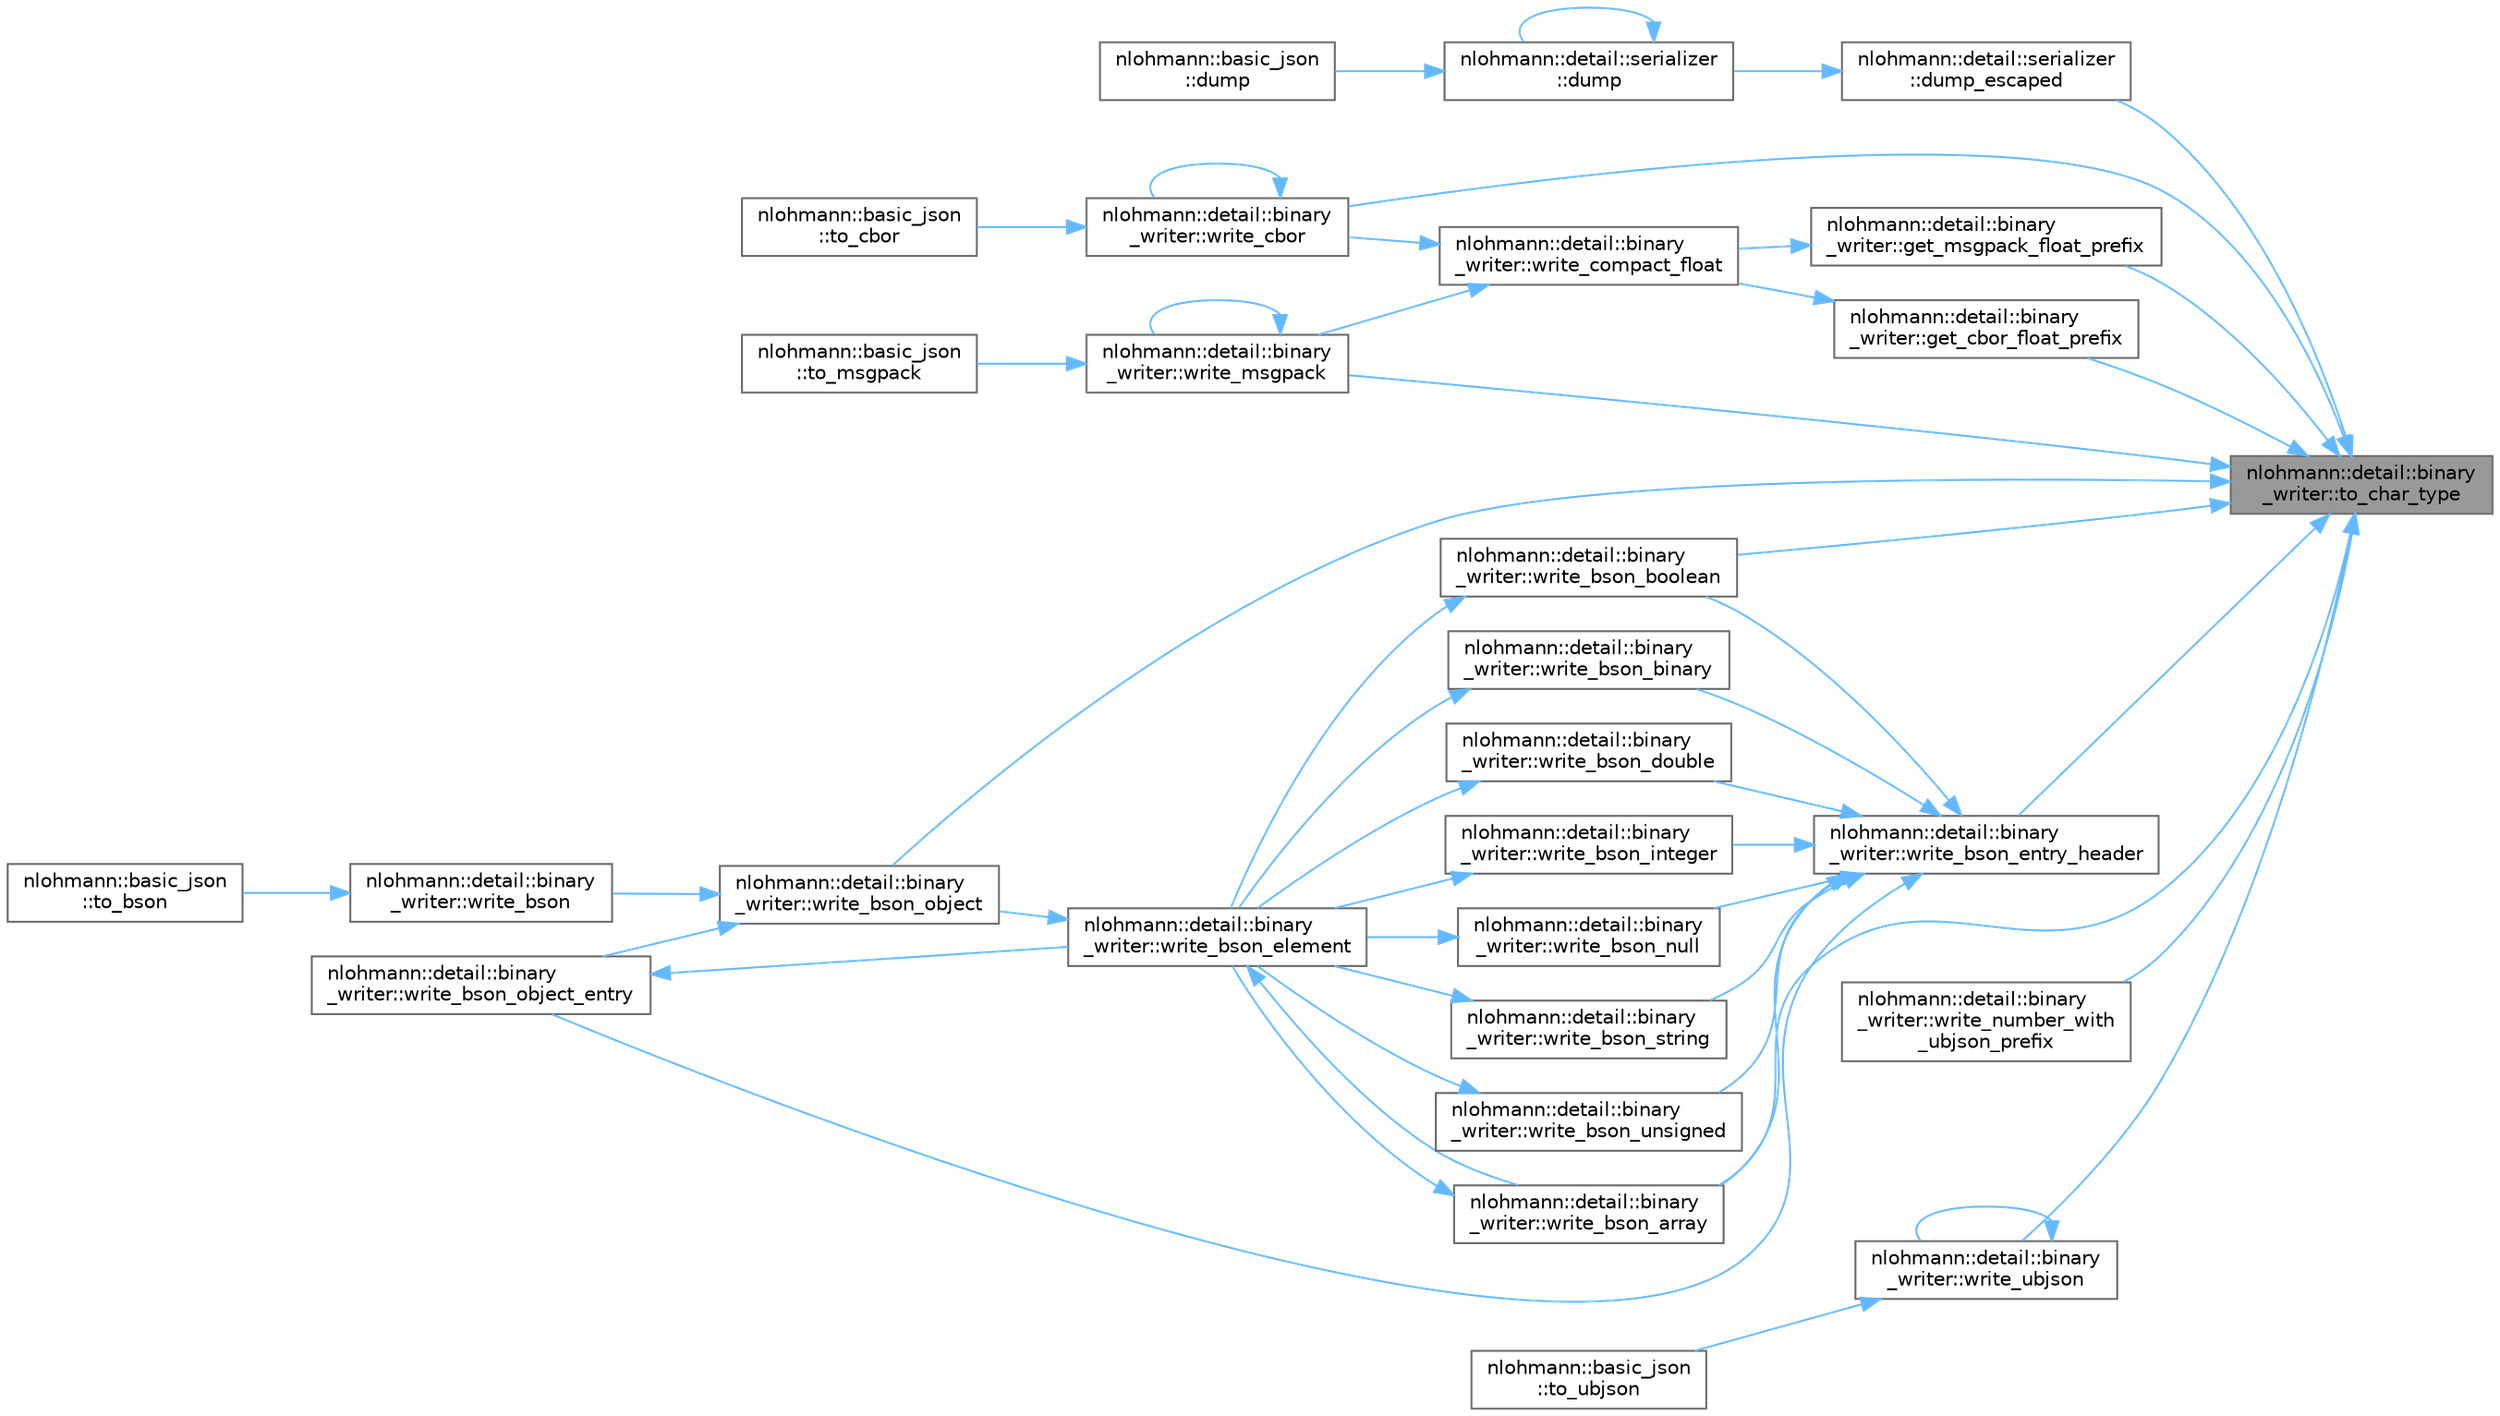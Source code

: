 digraph "nlohmann::detail::binary_writer::to_char_type"
{
 // LATEX_PDF_SIZE
  bgcolor="transparent";
  edge [fontname=Helvetica,fontsize=10,labelfontname=Helvetica,labelfontsize=10];
  node [fontname=Helvetica,fontsize=10,shape=box,height=0.2,width=0.4];
  rankdir="RL";
  Node1 [label="nlohmann::detail::binary\l_writer::to_char_type",height=0.2,width=0.4,color="gray40", fillcolor="grey60", style="filled", fontcolor="black",tooltip=" "];
  Node1 -> Node2 [dir="back",color="steelblue1",style="solid"];
  Node2 [label="nlohmann::detail::serializer\l::dump_escaped",height=0.2,width=0.4,color="grey40", fillcolor="white", style="filled",URL="$a02055.html#ac1f8d1165b44149bd8be397dce68ea05",tooltip="dump escaped string"];
  Node2 -> Node3 [dir="back",color="steelblue1",style="solid"];
  Node3 [label="nlohmann::detail::serializer\l::dump",height=0.2,width=0.4,color="grey40", fillcolor="white", style="filled",URL="$a02055.html#a95460ebd1a535a543e5a0ec52e00f48b",tooltip="internal implementation of the serialization function"];
  Node3 -> Node3 [dir="back",color="steelblue1",style="solid"];
  Node3 -> Node4 [dir="back",color="steelblue1",style="solid"];
  Node4 [label="nlohmann::basic_json\l::dump",height=0.2,width=0.4,color="grey40", fillcolor="white", style="filled",URL="$a01659.html#a476756fb08e7f2416aad116d137977f4",tooltip="serialization"];
  Node1 -> Node5 [dir="back",color="steelblue1",style="solid"];
  Node5 [label="nlohmann::detail::binary\l_writer::get_cbor_float_prefix",height=0.2,width=0.4,color="grey40", fillcolor="white", style="filled",URL="$a02039.html#a2b5cb010077da6241a18bb334736464c",tooltip=" "];
  Node5 -> Node6 [dir="back",color="steelblue1",style="solid"];
  Node6 [label="nlohmann::detail::binary\l_writer::write_compact_float",height=0.2,width=0.4,color="grey40", fillcolor="white", style="filled",URL="$a02039.html#ae69dc3c5b2e8c1c8e461779cddb87436",tooltip=" "];
  Node6 -> Node7 [dir="back",color="steelblue1",style="solid"];
  Node7 [label="nlohmann::detail::binary\l_writer::write_cbor",height=0.2,width=0.4,color="grey40", fillcolor="white", style="filled",URL="$a02039.html#aa0ab8d27fd88a33a2f801413ac4c7fbc",tooltip=" "];
  Node7 -> Node8 [dir="back",color="steelblue1",style="solid"];
  Node8 [label="nlohmann::basic_json\l::to_cbor",height=0.2,width=0.4,color="grey40", fillcolor="white", style="filled",URL="$a01659.html#a2becf604016783e5644eaa7782a08683",tooltip=" "];
  Node7 -> Node7 [dir="back",color="steelblue1",style="solid"];
  Node6 -> Node9 [dir="back",color="steelblue1",style="solid"];
  Node9 [label="nlohmann::detail::binary\l_writer::write_msgpack",height=0.2,width=0.4,color="grey40", fillcolor="white", style="filled",URL="$a02039.html#ae4e0852b64102ce4b07d99f08f828b7c",tooltip=" "];
  Node9 -> Node10 [dir="back",color="steelblue1",style="solid"];
  Node10 [label="nlohmann::basic_json\l::to_msgpack",height=0.2,width=0.4,color="grey40", fillcolor="white", style="filled",URL="$a01659.html#aa8fe46eda86f6f92c5599c20b6c81819",tooltip=" "];
  Node9 -> Node9 [dir="back",color="steelblue1",style="solid"];
  Node1 -> Node11 [dir="back",color="steelblue1",style="solid"];
  Node11 [label="nlohmann::detail::binary\l_writer::get_msgpack_float_prefix",height=0.2,width=0.4,color="grey40", fillcolor="white", style="filled",URL="$a02039.html#ad452d114696407b98abc69b6001c270e",tooltip=" "];
  Node11 -> Node6 [dir="back",color="steelblue1",style="solid"];
  Node1 -> Node12 [dir="back",color="steelblue1",style="solid"];
  Node12 [label="nlohmann::detail::binary\l_writer::write_bson_array",height=0.2,width=0.4,color="grey40", fillcolor="white", style="filled",URL="$a02039.html#a025212bd170253638b9f05b3b6aa5bf9",tooltip="Writes a BSON element with key name and array value."];
  Node12 -> Node13 [dir="back",color="steelblue1",style="solid"];
  Node13 [label="nlohmann::detail::binary\l_writer::write_bson_element",height=0.2,width=0.4,color="grey40", fillcolor="white", style="filled",URL="$a02039.html#a7ff58bf1a80018148bed860667ffca07",tooltip="Serializes the JSON value j to BSON and associates it with the key name."];
  Node13 -> Node12 [dir="back",color="steelblue1",style="solid"];
  Node13 -> Node14 [dir="back",color="steelblue1",style="solid"];
  Node14 [label="nlohmann::detail::binary\l_writer::write_bson_object",height=0.2,width=0.4,color="grey40", fillcolor="white", style="filled",URL="$a02039.html#a29b3e0f83a8e5f2307804023109ba2c9",tooltip=" "];
  Node14 -> Node15 [dir="back",color="steelblue1",style="solid"];
  Node15 [label="nlohmann::detail::binary\l_writer::write_bson",height=0.2,width=0.4,color="grey40", fillcolor="white", style="filled",URL="$a02039.html#a9ffc566db5219b473762462234b47db9",tooltip=" "];
  Node15 -> Node16 [dir="back",color="steelblue1",style="solid"];
  Node16 [label="nlohmann::basic_json\l::to_bson",height=0.2,width=0.4,color="grey40", fillcolor="white", style="filled",URL="$a01659.html#a668e4c2ad9808218a25879700f4aef2b",tooltip="Serializes the given JSON object j to BSON and forwards the corresponding BSON-representation to the ..."];
  Node14 -> Node17 [dir="back",color="steelblue1",style="solid"];
  Node17 [label="nlohmann::detail::binary\l_writer::write_bson_object_entry",height=0.2,width=0.4,color="grey40", fillcolor="white", style="filled",URL="$a02039.html#a6231302930265eccb3f56c378f7b0661",tooltip="Writes a BSON element with key name and object value."];
  Node17 -> Node13 [dir="back",color="steelblue1",style="solid"];
  Node1 -> Node18 [dir="back",color="steelblue1",style="solid"];
  Node18 [label="nlohmann::detail::binary\l_writer::write_bson_boolean",height=0.2,width=0.4,color="grey40", fillcolor="white", style="filled",URL="$a02039.html#ae099435e1df3096e0fc78333282f8f67",tooltip="Writes a BSON element with key name and boolean value value."];
  Node18 -> Node13 [dir="back",color="steelblue1",style="solid"];
  Node1 -> Node19 [dir="back",color="steelblue1",style="solid"];
  Node19 [label="nlohmann::detail::binary\l_writer::write_bson_entry_header",height=0.2,width=0.4,color="grey40", fillcolor="white", style="filled",URL="$a02039.html#a1b5b7f5c03b1f8b1f59ea61db9634108",tooltip="Writes the given element_type and name to the output adapter."];
  Node19 -> Node12 [dir="back",color="steelblue1",style="solid"];
  Node19 -> Node20 [dir="back",color="steelblue1",style="solid"];
  Node20 [label="nlohmann::detail::binary\l_writer::write_bson_binary",height=0.2,width=0.4,color="grey40", fillcolor="white", style="filled",URL="$a02039.html#a97d34d9a70ddc06ae782c55454df42bc",tooltip="Writes a BSON element with key name and binary value value."];
  Node20 -> Node13 [dir="back",color="steelblue1",style="solid"];
  Node19 -> Node18 [dir="back",color="steelblue1",style="solid"];
  Node19 -> Node21 [dir="back",color="steelblue1",style="solid"];
  Node21 [label="nlohmann::detail::binary\l_writer::write_bson_double",height=0.2,width=0.4,color="grey40", fillcolor="white", style="filled",URL="$a02039.html#a263ec18815467bb9919021ef126919ca",tooltip="Writes a BSON element with key name and double value value."];
  Node21 -> Node13 [dir="back",color="steelblue1",style="solid"];
  Node19 -> Node22 [dir="back",color="steelblue1",style="solid"];
  Node22 [label="nlohmann::detail::binary\l_writer::write_bson_integer",height=0.2,width=0.4,color="grey40", fillcolor="white", style="filled",URL="$a02039.html#a553ad4dbdf27238eef90867e4bf2f3e5",tooltip="Writes a BSON element with key name and integer value."];
  Node22 -> Node13 [dir="back",color="steelblue1",style="solid"];
  Node19 -> Node23 [dir="back",color="steelblue1",style="solid"];
  Node23 [label="nlohmann::detail::binary\l_writer::write_bson_null",height=0.2,width=0.4,color="grey40", fillcolor="white", style="filled",URL="$a02039.html#a9927c1110b18661e0224a76156e5a7a9",tooltip="Writes a BSON element with key name and null value."];
  Node23 -> Node13 [dir="back",color="steelblue1",style="solid"];
  Node19 -> Node17 [dir="back",color="steelblue1",style="solid"];
  Node19 -> Node24 [dir="back",color="steelblue1",style="solid"];
  Node24 [label="nlohmann::detail::binary\l_writer::write_bson_string",height=0.2,width=0.4,color="grey40", fillcolor="white", style="filled",URL="$a02039.html#a5e6574416915208fc035b57338ae3252",tooltip="Writes a BSON element with key name and string value value."];
  Node24 -> Node13 [dir="back",color="steelblue1",style="solid"];
  Node19 -> Node25 [dir="back",color="steelblue1",style="solid"];
  Node25 [label="nlohmann::detail::binary\l_writer::write_bson_unsigned",height=0.2,width=0.4,color="grey40", fillcolor="white", style="filled",URL="$a02039.html#a5e295ed1be6af6260d2a65f7397c3742",tooltip="Writes a BSON element with key name and unsigned value."];
  Node25 -> Node13 [dir="back",color="steelblue1",style="solid"];
  Node1 -> Node14 [dir="back",color="steelblue1",style="solid"];
  Node1 -> Node7 [dir="back",color="steelblue1",style="solid"];
  Node1 -> Node9 [dir="back",color="steelblue1",style="solid"];
  Node1 -> Node26 [dir="back",color="steelblue1",style="solid"];
  Node26 [label="nlohmann::detail::binary\l_writer::write_number_with\l_ubjson_prefix",height=0.2,width=0.4,color="grey40", fillcolor="white", style="filled",URL="$a02039.html#a0ea6745f944c0c61672146886b4ee90f",tooltip=" "];
  Node1 -> Node27 [dir="back",color="steelblue1",style="solid"];
  Node27 [label="nlohmann::detail::binary\l_writer::write_ubjson",height=0.2,width=0.4,color="grey40", fillcolor="white", style="filled",URL="$a02039.html#a0f6c65053d859269f88eb4ebb0cd7060",tooltip=" "];
  Node27 -> Node28 [dir="back",color="steelblue1",style="solid"];
  Node28 [label="nlohmann::basic_json\l::to_ubjson",height=0.2,width=0.4,color="grey40", fillcolor="white", style="filled",URL="$a01659.html#a19dad92c4fe9e6a289a93195e1230e97",tooltip=" "];
  Node27 -> Node27 [dir="back",color="steelblue1",style="solid"];
}
